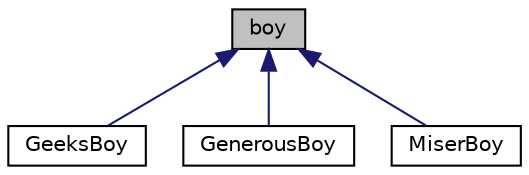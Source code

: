 digraph "boy"
{
  edge [fontname="Helvetica",fontsize="10",labelfontname="Helvetica",labelfontsize="10"];
  node [fontname="Helvetica",fontsize="10",shape=record];
  Node1 [label="boy",height=0.2,width=0.4,color="black", fillcolor="grey75", style="filled", fontcolor="black"];
  Node1 -> Node2 [dir="back",color="midnightblue",fontsize="10",style="solid",fontname="Helvetica"];
  Node2 [label="GeeksBoy",height=0.2,width=0.4,color="black", fillcolor="white", style="filled",URL="$classGeeksBoy.html",tooltip="class GeeksBoy. "];
  Node1 -> Node3 [dir="back",color="midnightblue",fontsize="10",style="solid",fontname="Helvetica"];
  Node3 [label="GenerousBoy",height=0.2,width=0.4,color="black", fillcolor="white", style="filled",URL="$classGenerousBoy.html",tooltip="class GenerousBoy. "];
  Node1 -> Node4 [dir="back",color="midnightblue",fontsize="10",style="solid",fontname="Helvetica"];
  Node4 [label="MiserBoy",height=0.2,width=0.4,color="black", fillcolor="white", style="filled",URL="$classMiserBoy.html",tooltip="class MiserBoy. "];
}
